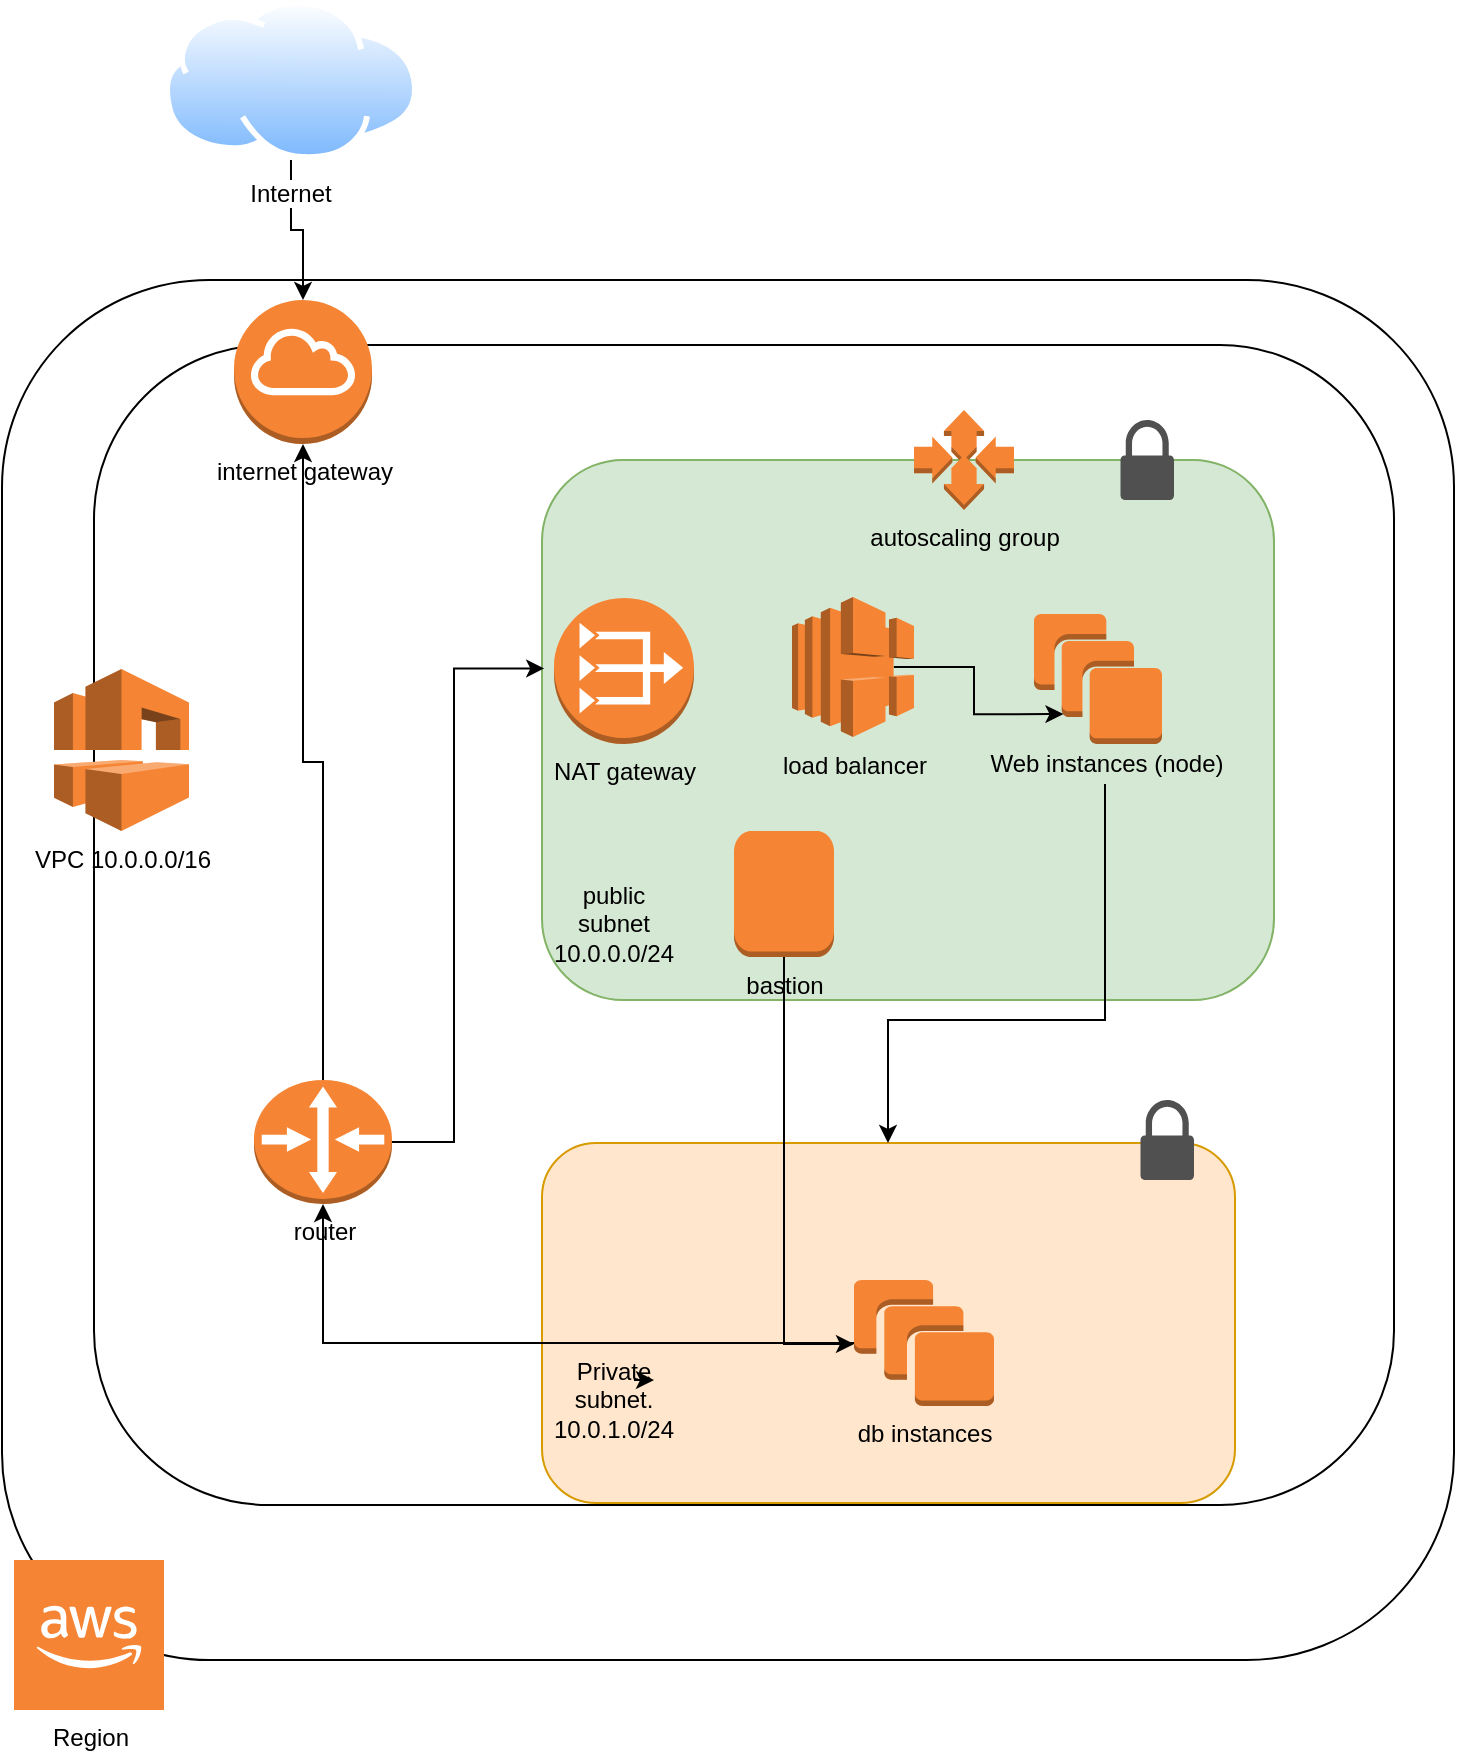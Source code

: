 <mxfile version="13.0.5" type="github">
  <diagram id="GBBOF-SHSxRyv5rgYedi" name="Page-1">
    <mxGraphModel dx="1175" dy="963" grid="1" gridSize="10" guides="1" tooltips="1" connect="1" arrows="1" fold="1" page="1" pageScale="1" pageWidth="827" pageHeight="1169" math="0" shadow="0">
      <root>
        <mxCell id="0" />
        <mxCell id="1" parent="0" />
        <mxCell id="NZP4vuha6LIhXSQzdWDO-35" value="" style="rounded=1;whiteSpace=wrap;html=1;" parent="1" vertex="1">
          <mxGeometry x="74" y="240" width="726" height="690" as="geometry" />
        </mxCell>
        <mxCell id="NZP4vuha6LIhXSQzdWDO-17" value="" style="rounded=1;whiteSpace=wrap;html=1;" parent="1" vertex="1">
          <mxGeometry x="120" y="272.5" width="650" height="580" as="geometry" />
        </mxCell>
        <mxCell id="NZP4vuha6LIhXSQzdWDO-20" value="" style="rounded=1;whiteSpace=wrap;html=1;fillColor=#d5e8d4;strokeColor=#82b366;" parent="1" vertex="1">
          <mxGeometry x="344" y="330" width="366" height="270" as="geometry" />
        </mxCell>
        <mxCell id="NZP4vuha6LIhXSQzdWDO-18" value="" style="rounded=1;whiteSpace=wrap;html=1;fillColor=#ffe6cc;strokeColor=#d79b00;" parent="1" vertex="1">
          <mxGeometry x="344" y="671.5" width="346.5" height="180" as="geometry" />
        </mxCell>
        <mxCell id="NZP4vuha6LIhXSQzdWDO-1" value="internet gateway" style="outlineConnect=0;dashed=0;verticalLabelPosition=bottom;verticalAlign=top;align=center;html=1;shape=mxgraph.aws3.internet_gateway;fillColor=#F58534;gradientColor=none;" parent="1" vertex="1">
          <mxGeometry x="190" y="250" width="69" height="72" as="geometry" />
        </mxCell>
        <mxCell id="NZP4vuha6LIhXSQzdWDO-2" value="VPC 10.0.0.0/16" style="outlineConnect=0;dashed=0;verticalLabelPosition=bottom;verticalAlign=top;align=center;html=1;shape=mxgraph.aws3.vpc;fillColor=#F58534;gradientColor=none;" parent="1" vertex="1">
          <mxGeometry x="100" y="434.5" width="67.5" height="81" as="geometry" />
        </mxCell>
        <mxCell id="NZP4vuha6LIhXSQzdWDO-9" value="" style="outlineConnect=0;dashed=0;verticalLabelPosition=bottom;verticalAlign=top;align=center;html=1;shape=mxgraph.aws3.instances;fillColor=#F58534;gradientColor=none;" parent="1" vertex="1">
          <mxGeometry x="590" y="407" width="64" height="65" as="geometry" />
        </mxCell>
        <mxCell id="qOOnccj0nxzinkjQ5rcY-2" style="edgeStyle=orthogonalEdgeStyle;rounded=0;orthogonalLoop=1;jettySize=auto;html=1;" edge="1" parent="1" source="NZP4vuha6LIhXSQzdWDO-10" target="NZP4vuha6LIhXSQzdWDO-18">
          <mxGeometry relative="1" as="geometry">
            <Array as="points">
              <mxPoint x="626" y="610" />
              <mxPoint x="517" y="610" />
            </Array>
          </mxGeometry>
        </mxCell>
        <mxCell id="NZP4vuha6LIhXSQzdWDO-10" value="Web instances (node)" style="text;html=1;align=center;verticalAlign=middle;resizable=0;points=[];autosize=1;" parent="1" vertex="1">
          <mxGeometry x="560.5" y="472" width="130" height="20" as="geometry" />
        </mxCell>
        <mxCell id="NZP4vuha6LIhXSQzdWDO-12" value="autoscaling group" style="outlineConnect=0;dashed=0;verticalLabelPosition=bottom;verticalAlign=top;align=center;html=1;shape=mxgraph.aws3.auto_scaling;fillColor=#F58534;gradientColor=none;" parent="1" vertex="1">
          <mxGeometry x="530" y="305" width="50" height="50" as="geometry" />
        </mxCell>
        <mxCell id="qOOnccj0nxzinkjQ5rcY-7" style="edgeStyle=orthogonalEdgeStyle;rounded=0;orthogonalLoop=1;jettySize=auto;html=1;" edge="1" parent="1" source="NZP4vuha6LIhXSQzdWDO-11" target="NZP4vuha6LIhXSQzdWDO-25">
          <mxGeometry relative="1" as="geometry" />
        </mxCell>
        <mxCell id="NZP4vuha6LIhXSQzdWDO-11" value="db instances&lt;br&gt;" style="outlineConnect=0;dashed=0;verticalLabelPosition=bottom;verticalAlign=top;align=center;html=1;shape=mxgraph.aws3.instances;fillColor=#F58534;gradientColor=none;" parent="1" vertex="1">
          <mxGeometry x="500" y="740" width="70" height="63" as="geometry" />
        </mxCell>
        <mxCell id="NZP4vuha6LIhXSQzdWDO-19" value="Private subnet. 10.0.1.0/24" style="text;html=1;strokeColor=none;fillColor=none;align=center;verticalAlign=middle;whiteSpace=wrap;rounded=0;" parent="1" vertex="1">
          <mxGeometry x="360" y="790" width="40" height="20" as="geometry" />
        </mxCell>
        <mxCell id="NZP4vuha6LIhXSQzdWDO-21" value="public subnet 10.0.0.0/24" style="text;html=1;strokeColor=none;fillColor=none;align=center;verticalAlign=middle;whiteSpace=wrap;rounded=0;" parent="1" vertex="1">
          <mxGeometry x="360" y="552" width="40" height="20" as="geometry" />
        </mxCell>
        <mxCell id="qOOnccj0nxzinkjQ5rcY-9" style="edgeStyle=orthogonalEdgeStyle;rounded=0;orthogonalLoop=1;jettySize=auto;html=1;exitX=0.5;exitY=0;exitDx=0;exitDy=0;exitPerimeter=0;" edge="1" parent="1" source="NZP4vuha6LIhXSQzdWDO-25" target="NZP4vuha6LIhXSQzdWDO-1">
          <mxGeometry relative="1" as="geometry" />
        </mxCell>
        <mxCell id="qOOnccj0nxzinkjQ5rcY-10" style="edgeStyle=orthogonalEdgeStyle;rounded=0;orthogonalLoop=1;jettySize=auto;html=1;exitX=1;exitY=0.5;exitDx=0;exitDy=0;exitPerimeter=0;entryX=0.003;entryY=0.386;entryDx=0;entryDy=0;entryPerimeter=0;" edge="1" parent="1" source="NZP4vuha6LIhXSQzdWDO-25" target="NZP4vuha6LIhXSQzdWDO-20">
          <mxGeometry relative="1" as="geometry">
            <Array as="points">
              <mxPoint x="300" y="671" />
              <mxPoint x="300" y="434" />
            </Array>
          </mxGeometry>
        </mxCell>
        <mxCell id="NZP4vuha6LIhXSQzdWDO-25" value="router" style="outlineConnect=0;dashed=0;verticalLabelPosition=bottom;verticalAlign=top;align=center;html=1;shape=mxgraph.aws3.router;fillColor=#F58534;gradientColor=none;" parent="1" vertex="1">
          <mxGeometry x="200" y="640" width="69" height="62" as="geometry" />
        </mxCell>
        <mxCell id="NZP4vuha6LIhXSQzdWDO-36" value="Region" style="outlineConnect=0;dashed=0;verticalLabelPosition=bottom;verticalAlign=top;align=center;html=1;shape=mxgraph.aws3.cloud_2;fillColor=#F58534;gradientColor=none;" parent="1" vertex="1">
          <mxGeometry x="80" y="880" width="75" height="75" as="geometry" />
        </mxCell>
        <mxCell id="NZP4vuha6LIhXSQzdWDO-38" value="NAT gateway&lt;br&gt;" style="outlineConnect=0;dashed=0;verticalLabelPosition=bottom;verticalAlign=top;align=center;html=1;shape=mxgraph.aws3.vpc_nat_gateway;fillColor=#F58534;gradientColor=none;" parent="1" vertex="1">
          <mxGeometry x="350" y="399" width="70" height="73" as="geometry" />
        </mxCell>
        <mxCell id="NZP4vuha6LIhXSQzdWDO-41" value="" style="pointerEvents=1;shadow=0;dashed=0;html=1;strokeColor=none;fillColor=#505050;labelPosition=center;verticalLabelPosition=bottom;verticalAlign=top;outlineConnect=0;align=center;shape=mxgraph.office.security.lock_protected;" parent="1" vertex="1">
          <mxGeometry x="633.25" y="310" width="26.75" height="40" as="geometry" />
        </mxCell>
        <mxCell id="NZP4vuha6LIhXSQzdWDO-42" value="" style="pointerEvents=1;shadow=0;dashed=0;html=1;strokeColor=none;fillColor=#505050;labelPosition=center;verticalLabelPosition=bottom;verticalAlign=top;outlineConnect=0;align=center;shape=mxgraph.office.security.lock_protected;" parent="1" vertex="1">
          <mxGeometry x="643.25" y="650" width="26.75" height="40" as="geometry" />
        </mxCell>
        <mxCell id="NZP4vuha6LIhXSQzdWDO-44" style="edgeStyle=orthogonalEdgeStyle;rounded=0;orthogonalLoop=1;jettySize=auto;html=1;exitX=0.5;exitY=1;exitDx=0;exitDy=0;" parent="1" source="NZP4vuha6LIhXSQzdWDO-43" target="NZP4vuha6LIhXSQzdWDO-1" edge="1">
          <mxGeometry relative="1" as="geometry" />
        </mxCell>
        <mxCell id="NZP4vuha6LIhXSQzdWDO-43" value="Internet" style="aspect=fixed;perimeter=ellipsePerimeter;html=1;align=center;shadow=0;dashed=0;spacingTop=3;image;image=img/lib/active_directory/internet_cloud.svg;" parent="1" vertex="1">
          <mxGeometry x="155" y="100" width="126.98" height="80" as="geometry" />
        </mxCell>
        <mxCell id="qOOnccj0nxzinkjQ5rcY-4" style="edgeStyle=orthogonalEdgeStyle;rounded=0;orthogonalLoop=1;jettySize=auto;html=1;exitX=0.835;exitY=0.5;exitDx=0;exitDy=0;exitPerimeter=0;entryX=0.23;entryY=0.77;entryDx=0;entryDy=0;entryPerimeter=0;" edge="1" parent="1" source="NZP4vuha6LIhXSQzdWDO-45" target="NZP4vuha6LIhXSQzdWDO-9">
          <mxGeometry relative="1" as="geometry" />
        </mxCell>
        <mxCell id="NZP4vuha6LIhXSQzdWDO-45" value="load balancer" style="outlineConnect=0;dashed=0;verticalLabelPosition=bottom;verticalAlign=top;align=center;html=1;shape=mxgraph.aws3.elastic_load_balancing;fillColor=#F58534;gradientColor=none;" parent="1" vertex="1">
          <mxGeometry x="469" y="398.5" width="61" height="70" as="geometry" />
        </mxCell>
        <mxCell id="qOOnccj0nxzinkjQ5rcY-3" style="edgeStyle=orthogonalEdgeStyle;rounded=0;orthogonalLoop=1;jettySize=auto;html=1;exitX=0.75;exitY=0;exitDx=0;exitDy=0;entryX=1;entryY=0;entryDx=0;entryDy=0;" edge="1" parent="1" source="NZP4vuha6LIhXSQzdWDO-19" target="NZP4vuha6LIhXSQzdWDO-19">
          <mxGeometry relative="1" as="geometry" />
        </mxCell>
        <mxCell id="qOOnccj0nxzinkjQ5rcY-6" style="edgeStyle=orthogonalEdgeStyle;rounded=0;orthogonalLoop=1;jettySize=auto;html=1;exitX=0.5;exitY=1;exitDx=0;exitDy=0;exitPerimeter=0;" edge="1" parent="1" source="qOOnccj0nxzinkjQ5rcY-5" target="NZP4vuha6LIhXSQzdWDO-11">
          <mxGeometry relative="1" as="geometry">
            <Array as="points">
              <mxPoint x="465" y="772" />
            </Array>
          </mxGeometry>
        </mxCell>
        <mxCell id="qOOnccj0nxzinkjQ5rcY-5" value="bastion" style="outlineConnect=0;dashed=0;verticalLabelPosition=bottom;verticalAlign=top;align=center;html=1;shape=mxgraph.aws3.instance;fillColor=#F58534;gradientColor=none;" vertex="1" parent="1">
          <mxGeometry x="440" y="515.5" width="50" height="63" as="geometry" />
        </mxCell>
      </root>
    </mxGraphModel>
  </diagram>
</mxfile>

